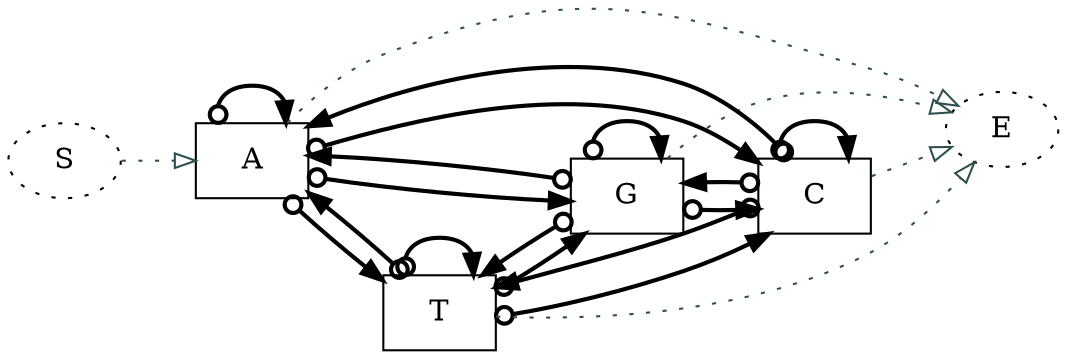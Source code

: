 digraph G {
rankdir=LR;
 0 -> 1 [arrowhead=empty;style=dotted;color=darkslategrey;];
 1 -> 3 [style=bold;dir=both;arrowtail=odot;color=black;];
 1 -> 2 [style=bold;dir=both;arrowtail=odot;color=black;];
 1 -> 4 [style=bold;dir=both;arrowtail=odot;color=black;];
 1 -> 1 [style=bold;dir=both;arrowtail=odot;color=black;];
 1 -> 13 [arrowhead=empty;style=dotted;color=darkslategrey;];
 2 -> 2 [style=bold;dir=both;arrowtail=odot;color=black;];
 2 -> 4 [style=bold;dir=both;arrowtail=odot;color=black;];
 2 -> 1 [style=bold;dir=both;arrowtail=odot;color=black;];
 2 -> 3 [style=bold;dir=both;arrowtail=odot;color=black;];
 2 -> 13 [arrowhead=empty;style=dotted;color=darkslategrey;];
 3 -> 4 [style=bold;dir=both;arrowtail=odot;color=black;];
 3 -> 1 [style=bold;dir=both;arrowtail=odot;color=black;];
 3 -> 3 [style=bold;dir=both;arrowtail=odot;color=black;];
 3 -> 2 [style=bold;dir=both;arrowtail=odot;color=black;];
 3 -> 13 [arrowhead=empty;style=dotted;color=darkslategrey;];
 4 -> 1 [style=bold;dir=both;arrowtail=odot;color=black;];
 4 -> 3 [style=bold;dir=both;arrowtail=odot;color=black;];
 4 -> 2 [style=bold;dir=both;arrowtail=odot;color=black;];
 4 -> 4 [style=bold;dir=both;arrowtail=odot;color=black;];
 4 -> 13 [arrowhead=empty;style=dotted;color=darkslategrey;];
 0 [style=dotted;style=dotted;label="S"];
 1 [shape=rect;label="A"];
 2 [shape=rect;label="G"];
 3 [shape=rect;label="T"];
 4 [shape=rect;label="C"];
 13 [style=dotted;label="E"];
}
